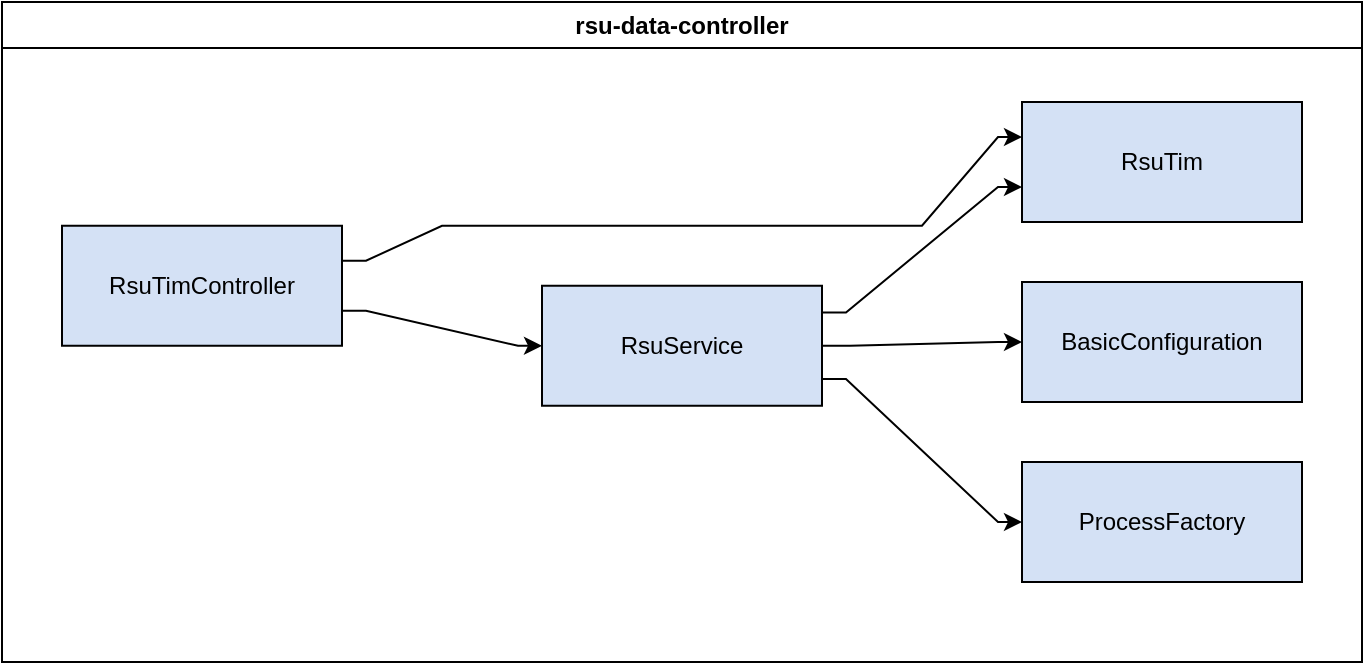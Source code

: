 <mxfile version="24.2.5" type="device">
  <diagram id="C5RBs43oDa-KdzZeNtuy" name="Page-1">
    <mxGraphModel dx="2117" dy="1798" grid="1" gridSize="10" guides="1" tooltips="1" connect="1" arrows="1" fold="1" page="1" pageScale="1" pageWidth="827" pageHeight="1169" math="0" shadow="0">
      <root>
        <mxCell id="WIyWlLk6GJQsqaUBKTNV-0" />
        <mxCell id="WIyWlLk6GJQsqaUBKTNV-1" parent="WIyWlLk6GJQsqaUBKTNV-0" />
        <mxCell id="C0KYWf5MFjcVJt7XxlhM-26" value="BasicConfiguration" style="rounded=0;whiteSpace=wrap;html=1;fillColor=#D4E1F5;container=0;" parent="WIyWlLk6GJQsqaUBKTNV-1" vertex="1">
          <mxGeometry x="480" y="90" width="140" height="60" as="geometry" />
        </mxCell>
        <mxCell id="ZilCAwPeWC5lEz1yRkBf-4" style="edgeStyle=orthogonalEdgeStyle;rounded=0;orthogonalLoop=1;jettySize=auto;html=1;noEdgeStyle=1;orthogonal=1;" edge="1" parent="WIyWlLk6GJQsqaUBKTNV-1" source="ZilCAwPeWC5lEz1yRkBf-0" target="ZilCAwPeWC5lEz1yRkBf-1">
          <mxGeometry relative="1" as="geometry">
            <Array as="points">
              <mxPoint x="152" y="79.375" />
              <mxPoint x="190" y="61.875" />
              <mxPoint x="430" y="61.875" />
              <mxPoint x="468" y="17.5" />
            </Array>
          </mxGeometry>
        </mxCell>
        <mxCell id="ZilCAwPeWC5lEz1yRkBf-5" style="edgeStyle=orthogonalEdgeStyle;rounded=0;orthogonalLoop=1;jettySize=auto;html=1;noEdgeStyle=1;orthogonal=1;" edge="1" parent="WIyWlLk6GJQsqaUBKTNV-1" source="ZilCAwPeWC5lEz1yRkBf-0" target="ZilCAwPeWC5lEz1yRkBf-3">
          <mxGeometry relative="1" as="geometry">
            <Array as="points">
              <mxPoint x="152" y="104.375" />
              <mxPoint x="228" y="121.875" />
            </Array>
          </mxGeometry>
        </mxCell>
        <mxCell id="ZilCAwPeWC5lEz1yRkBf-0" value="RsuTimController" style="rounded=0;whiteSpace=wrap;html=1;fillColor=#D4E1F5;container=0;" vertex="1" parent="WIyWlLk6GJQsqaUBKTNV-1">
          <mxGeometry y="61.875" width="140" height="60" as="geometry" />
        </mxCell>
        <mxCell id="ZilCAwPeWC5lEz1yRkBf-1" value="RsuTim" style="rounded=0;whiteSpace=wrap;html=1;fillColor=#D4E1F5;container=0;" vertex="1" parent="WIyWlLk6GJQsqaUBKTNV-1">
          <mxGeometry x="480" width="140" height="60" as="geometry" />
        </mxCell>
        <mxCell id="ZilCAwPeWC5lEz1yRkBf-2" value="ProcessFactory" style="rounded=0;whiteSpace=wrap;html=1;fillColor=#D4E1F5;container=0;" vertex="1" parent="WIyWlLk6GJQsqaUBKTNV-1">
          <mxGeometry x="480" y="180" width="140" height="60" as="geometry" />
        </mxCell>
        <mxCell id="ZilCAwPeWC5lEz1yRkBf-6" style="edgeStyle=orthogonalEdgeStyle;rounded=0;orthogonalLoop=1;jettySize=auto;html=1;noEdgeStyle=1;orthogonal=1;" edge="1" parent="WIyWlLk6GJQsqaUBKTNV-1" source="ZilCAwPeWC5lEz1yRkBf-3" target="C0KYWf5MFjcVJt7XxlhM-26">
          <mxGeometry relative="1" as="geometry">
            <Array as="points">
              <mxPoint x="394" y="121.875" />
              <mxPoint x="468" y="120" />
            </Array>
          </mxGeometry>
        </mxCell>
        <mxCell id="ZilCAwPeWC5lEz1yRkBf-7" style="edgeStyle=orthogonalEdgeStyle;rounded=0;orthogonalLoop=1;jettySize=auto;html=1;noEdgeStyle=1;orthogonal=1;" edge="1" parent="WIyWlLk6GJQsqaUBKTNV-1" source="ZilCAwPeWC5lEz1yRkBf-3" target="ZilCAwPeWC5lEz1yRkBf-1">
          <mxGeometry relative="1" as="geometry">
            <Array as="points">
              <mxPoint x="392" y="105.208" />
              <mxPoint x="468" y="42.5" />
            </Array>
          </mxGeometry>
        </mxCell>
        <mxCell id="ZilCAwPeWC5lEz1yRkBf-8" style="edgeStyle=orthogonalEdgeStyle;rounded=0;orthogonalLoop=1;jettySize=auto;html=1;noEdgeStyle=1;orthogonal=1;" edge="1" parent="WIyWlLk6GJQsqaUBKTNV-1" source="ZilCAwPeWC5lEz1yRkBf-3" target="ZilCAwPeWC5lEz1yRkBf-2">
          <mxGeometry relative="1" as="geometry">
            <Array as="points">
              <mxPoint x="392" y="138.542" />
              <mxPoint x="468" y="210" />
            </Array>
          </mxGeometry>
        </mxCell>
        <mxCell id="ZilCAwPeWC5lEz1yRkBf-3" value="RsuService" style="rounded=0;whiteSpace=wrap;html=1;fillColor=#D4E1F5;container=0;" vertex="1" parent="WIyWlLk6GJQsqaUBKTNV-1">
          <mxGeometry x="240" y="91.875" width="140" height="60" as="geometry" />
        </mxCell>
        <mxCell id="ZilCAwPeWC5lEz1yRkBf-9" value="rsu-data-controller" style="swimlane;whiteSpace=wrap;html=1;" vertex="1" parent="WIyWlLk6GJQsqaUBKTNV-1">
          <mxGeometry x="-30" y="-50" width="680" height="330" as="geometry" />
        </mxCell>
      </root>
    </mxGraphModel>
  </diagram>
</mxfile>
